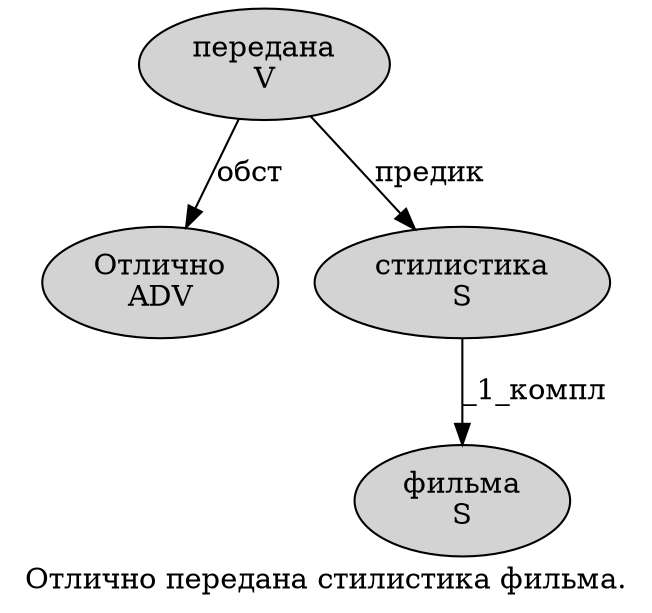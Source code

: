 digraph SENTENCE_2784 {
	graph [label="Отлично передана стилистика фильма."]
	node [style=filled]
		0 [label="Отлично
ADV" color="" fillcolor=lightgray penwidth=1 shape=ellipse]
		1 [label="передана
V" color="" fillcolor=lightgray penwidth=1 shape=ellipse]
		2 [label="стилистика
S" color="" fillcolor=lightgray penwidth=1 shape=ellipse]
		3 [label="фильма
S" color="" fillcolor=lightgray penwidth=1 shape=ellipse]
			1 -> 0 [label="обст"]
			1 -> 2 [label="предик"]
			2 -> 3 [label="_1_компл"]
}